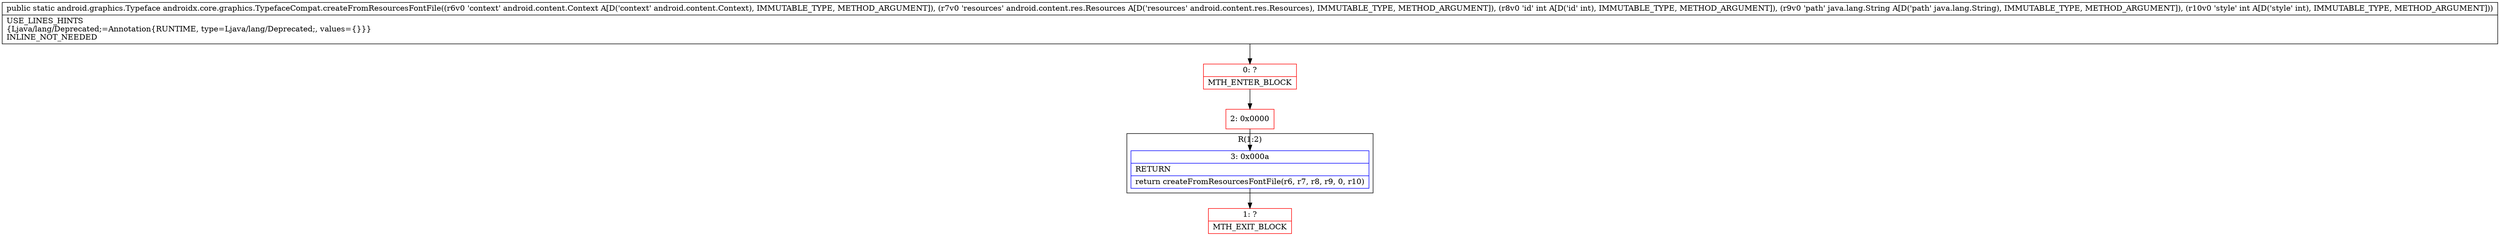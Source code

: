 digraph "CFG forandroidx.core.graphics.TypefaceCompat.createFromResourcesFontFile(Landroid\/content\/Context;Landroid\/content\/res\/Resources;ILjava\/lang\/String;I)Landroid\/graphics\/Typeface;" {
subgraph cluster_Region_1488929879 {
label = "R(1:2)";
node [shape=record,color=blue];
Node_3 [shape=record,label="{3\:\ 0x000a|RETURN\l|return createFromResourcesFontFile(r6, r7, r8, r9, 0, r10)\l}"];
}
Node_0 [shape=record,color=red,label="{0\:\ ?|MTH_ENTER_BLOCK\l}"];
Node_2 [shape=record,color=red,label="{2\:\ 0x0000}"];
Node_1 [shape=record,color=red,label="{1\:\ ?|MTH_EXIT_BLOCK\l}"];
MethodNode[shape=record,label="{public static android.graphics.Typeface androidx.core.graphics.TypefaceCompat.createFromResourcesFontFile((r6v0 'context' android.content.Context A[D('context' android.content.Context), IMMUTABLE_TYPE, METHOD_ARGUMENT]), (r7v0 'resources' android.content.res.Resources A[D('resources' android.content.res.Resources), IMMUTABLE_TYPE, METHOD_ARGUMENT]), (r8v0 'id' int A[D('id' int), IMMUTABLE_TYPE, METHOD_ARGUMENT]), (r9v0 'path' java.lang.String A[D('path' java.lang.String), IMMUTABLE_TYPE, METHOD_ARGUMENT]), (r10v0 'style' int A[D('style' int), IMMUTABLE_TYPE, METHOD_ARGUMENT]))  | USE_LINES_HINTS\l\{Ljava\/lang\/Deprecated;=Annotation\{RUNTIME, type=Ljava\/lang\/Deprecated;, values=\{\}\}\}\lINLINE_NOT_NEEDED\l}"];
MethodNode -> Node_0;Node_3 -> Node_1;
Node_0 -> Node_2;
Node_2 -> Node_3;
}

